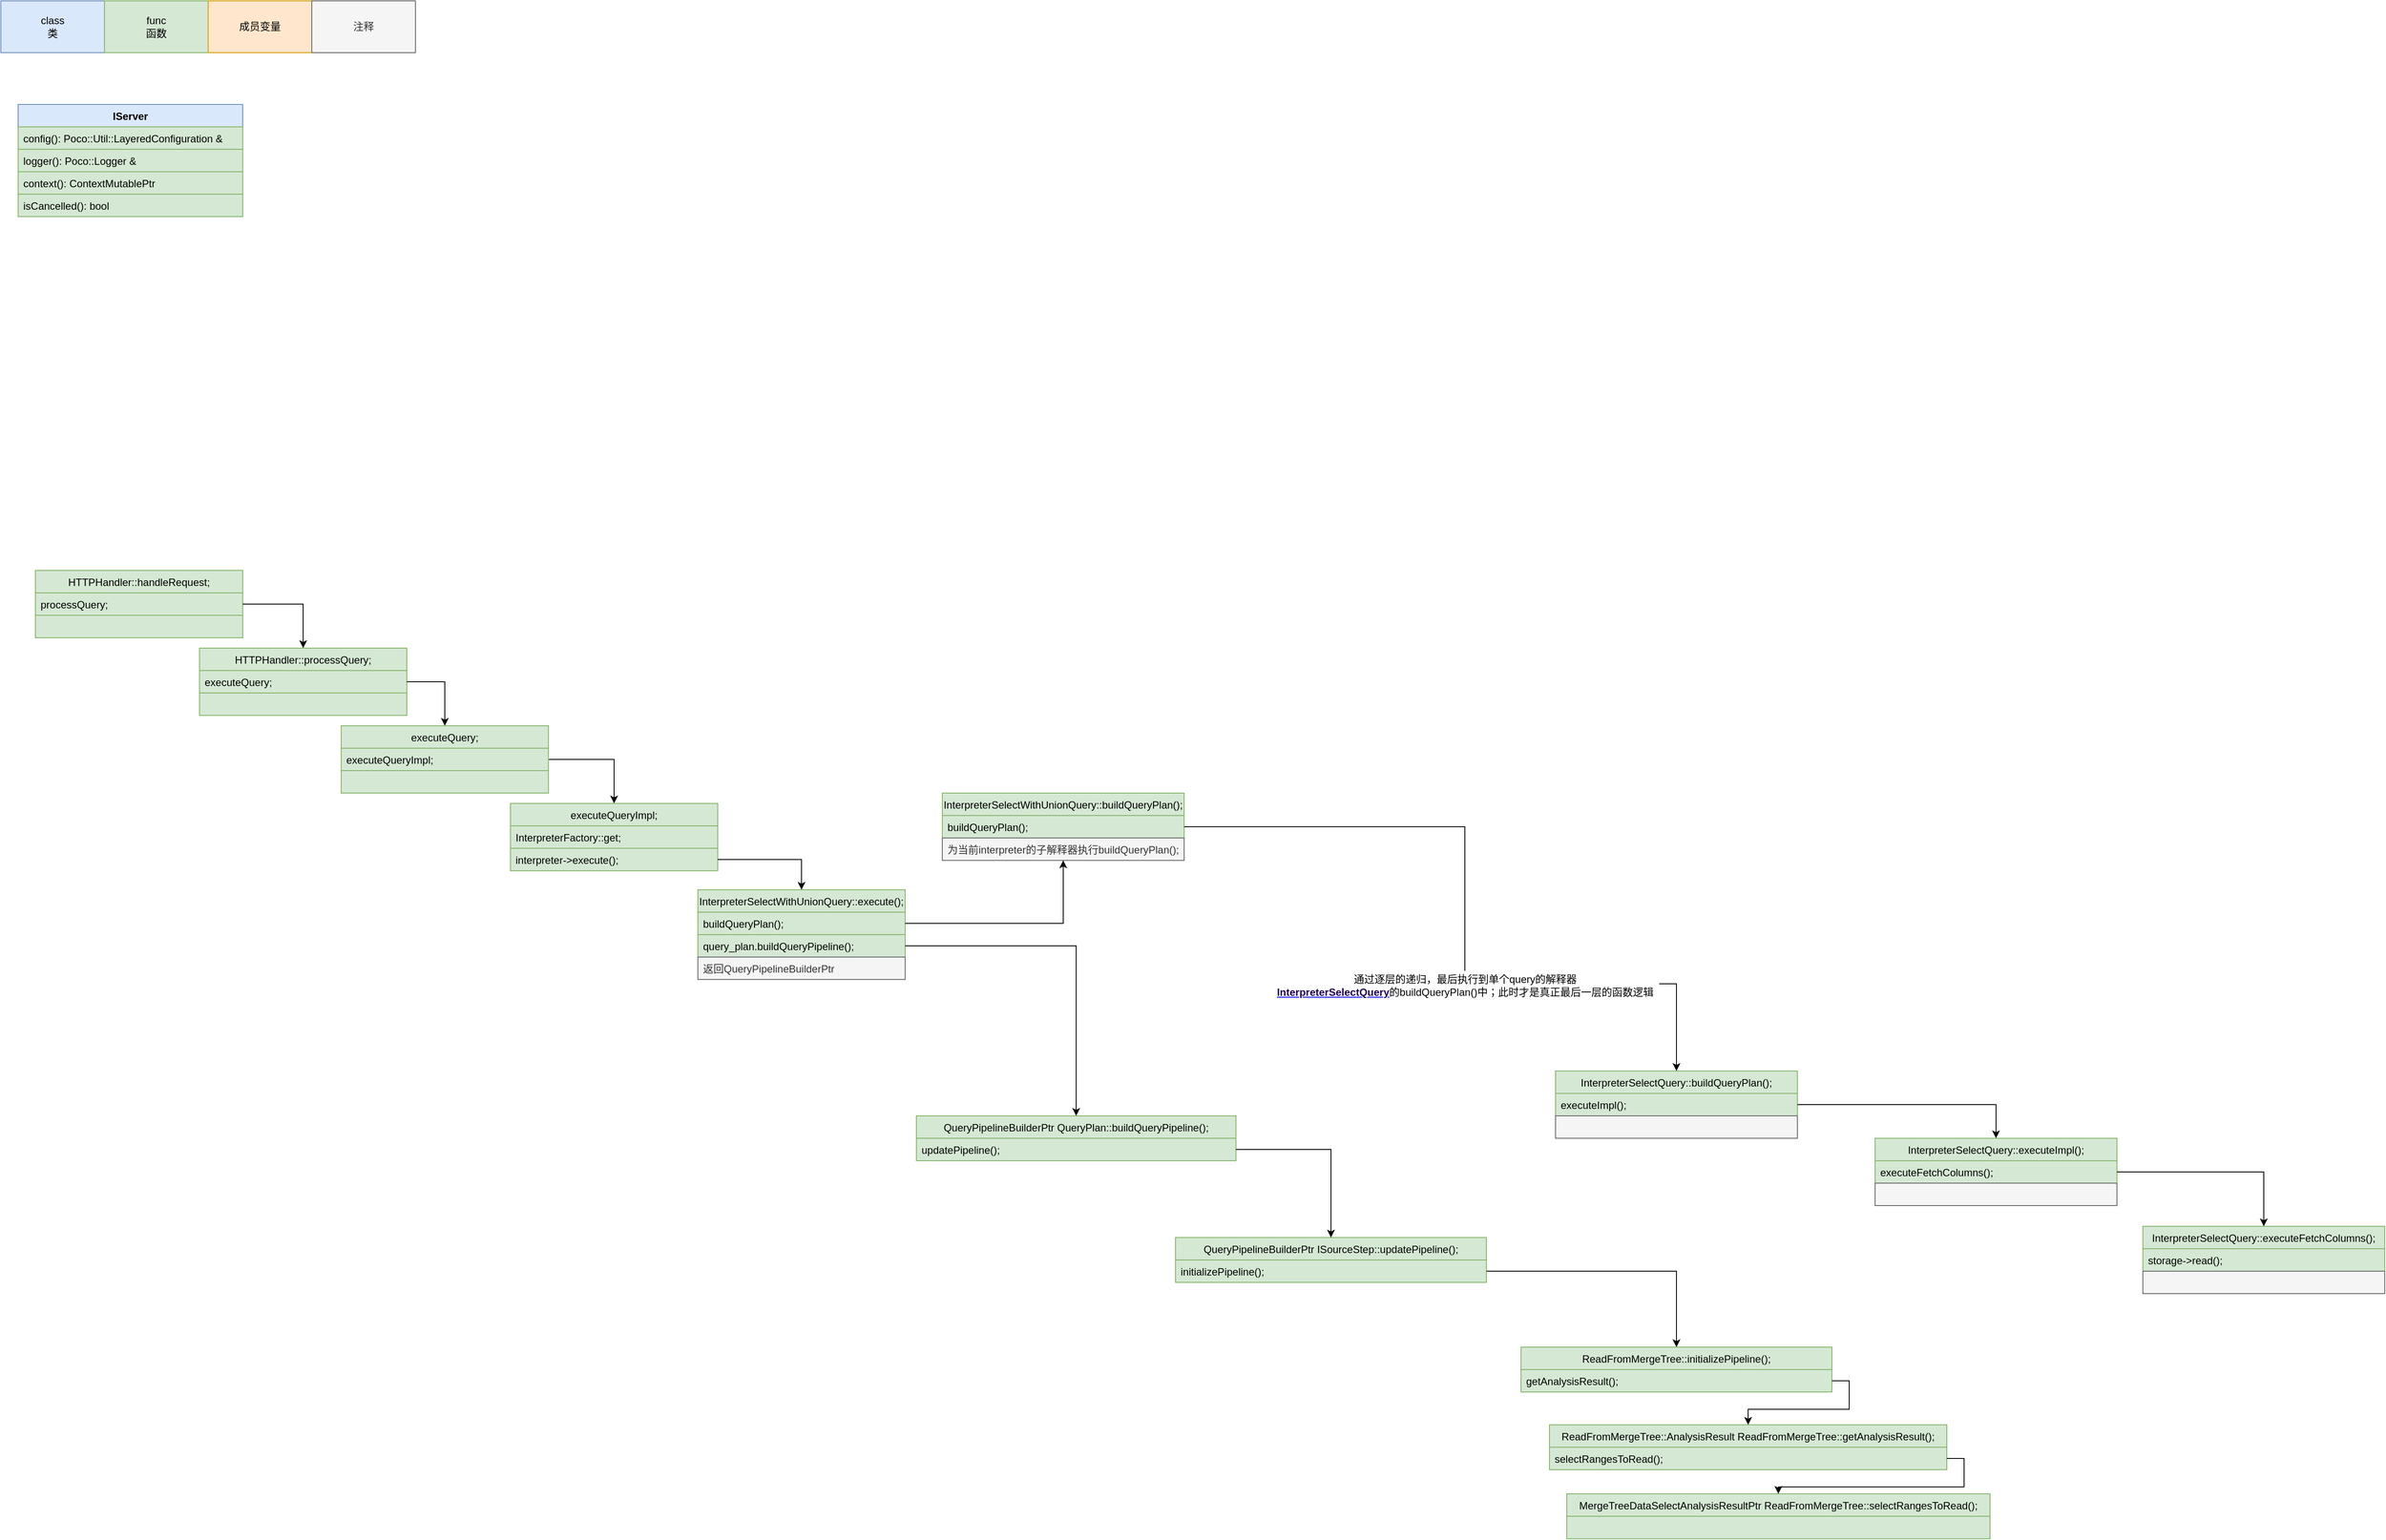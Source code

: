 <mxfile version="17.5.0" type="github">
  <diagram id="vCki3dOkEp2F7D4lTSnL" name="Page-1">
    <mxGraphModel dx="816" dy="488" grid="1" gridSize="10" guides="1" tooltips="1" connect="1" arrows="1" fold="1" page="1" pageScale="1" pageWidth="827" pageHeight="1169" math="0" shadow="0">
      <root>
        <mxCell id="0" />
        <mxCell id="1" parent="0" />
        <mxCell id="8Q8Z8_BPeuD27RYTu2Bx-2" value="class&lt;br&gt;类" style="rounded=0;whiteSpace=wrap;html=1;fillColor=#dae8fc;strokeColor=#6c8ebf;" parent="1" vertex="1">
          <mxGeometry x="20" y="20" width="120" height="60" as="geometry" />
        </mxCell>
        <mxCell id="8Q8Z8_BPeuD27RYTu2Bx-3" value="func&lt;br&gt;函数" style="rounded=0;whiteSpace=wrap;html=1;fillColor=#d5e8d4;strokeColor=#82b366;" parent="1" vertex="1">
          <mxGeometry x="140" y="20" width="120" height="60" as="geometry" />
        </mxCell>
        <mxCell id="8Q8Z8_BPeuD27RYTu2Bx-4" value="成员变量" style="rounded=0;whiteSpace=wrap;html=1;fillColor=#ffe6cc;strokeColor=#d79b00;" parent="1" vertex="1">
          <mxGeometry x="260" y="20" width="120" height="60" as="geometry" />
        </mxCell>
        <mxCell id="8Q8Z8_BPeuD27RYTu2Bx-6" value="IServer" style="swimlane;fontStyle=1;align=center;verticalAlign=top;childLayout=stackLayout;horizontal=1;startSize=26;horizontalStack=0;resizeParent=1;resizeParentMax=0;resizeLast=0;collapsible=1;marginBottom=0;fillColor=#dae8fc;strokeColor=#6c8ebf;" parent="1" vertex="1">
          <mxGeometry x="40" y="140" width="260" height="130" as="geometry">
            <mxRectangle x="30" y="170" width="70" height="26" as="alternateBounds" />
          </mxGeometry>
        </mxCell>
        <mxCell id="8Q8Z8_BPeuD27RYTu2Bx-7" value="config(): Poco::Util::LayeredConfiguration &amp;" style="text;strokeColor=#82b366;fillColor=#d5e8d4;align=left;verticalAlign=top;spacingLeft=4;spacingRight=4;overflow=hidden;rotatable=0;points=[[0,0.5],[1,0.5]];portConstraint=eastwest;" parent="8Q8Z8_BPeuD27RYTu2Bx-6" vertex="1">
          <mxGeometry y="26" width="260" height="26" as="geometry" />
        </mxCell>
        <mxCell id="8Q8Z8_BPeuD27RYTu2Bx-9" value="logger(): Poco::Logger &amp;" style="text;strokeColor=#82b366;fillColor=#d5e8d4;align=left;verticalAlign=top;spacingLeft=4;spacingRight=4;overflow=hidden;rotatable=0;points=[[0,0.5],[1,0.5]];portConstraint=eastwest;" parent="8Q8Z8_BPeuD27RYTu2Bx-6" vertex="1">
          <mxGeometry y="52" width="260" height="26" as="geometry" />
        </mxCell>
        <mxCell id="8Q8Z8_BPeuD27RYTu2Bx-19" value="context(): ContextMutablePtr&#xa;" style="text;strokeColor=#82b366;fillColor=#d5e8d4;align=left;verticalAlign=top;spacingLeft=4;spacingRight=4;overflow=hidden;rotatable=0;points=[[0,0.5],[1,0.5]];portConstraint=eastwest;" parent="8Q8Z8_BPeuD27RYTu2Bx-6" vertex="1">
          <mxGeometry y="78" width="260" height="26" as="geometry" />
        </mxCell>
        <mxCell id="8Q8Z8_BPeuD27RYTu2Bx-25" value="isCancelled(): bool" style="text;strokeColor=#82b366;fillColor=#d5e8d4;align=left;verticalAlign=top;spacingLeft=4;spacingRight=4;overflow=hidden;rotatable=0;points=[[0,0.5],[1,0.5]];portConstraint=eastwest;" parent="8Q8Z8_BPeuD27RYTu2Bx-6" vertex="1">
          <mxGeometry y="104" width="260" height="26" as="geometry" />
        </mxCell>
        <mxCell id="mzuSB-t-ZsfAMugbphQK-1" value="注释" style="rounded=0;whiteSpace=wrap;html=1;fillColor=#f5f5f5;fontColor=#333333;strokeColor=#666666;" parent="1" vertex="1">
          <mxGeometry x="380" y="20" width="120" height="60" as="geometry" />
        </mxCell>
        <mxCell id="mzuSB-t-ZsfAMugbphQK-2" value="HTTPHandler::handleRequest;" style="swimlane;fontStyle=0;childLayout=stackLayout;horizontal=1;startSize=26;fillColor=#d5e8d4;horizontalStack=0;resizeParent=1;resizeParentMax=0;resizeLast=0;collapsible=1;marginBottom=0;strokeColor=#82b366;" parent="1" vertex="1">
          <mxGeometry x="60" y="680" width="240" height="78" as="geometry" />
        </mxCell>
        <mxCell id="mzuSB-t-ZsfAMugbphQK-3" value="processQuery;" style="text;strokeColor=#82b366;fillColor=#d5e8d4;align=left;verticalAlign=top;spacingLeft=4;spacingRight=4;overflow=hidden;rotatable=0;points=[[0,0.5],[1,0.5]];portConstraint=eastwest;" parent="mzuSB-t-ZsfAMugbphQK-2" vertex="1">
          <mxGeometry y="26" width="240" height="26" as="geometry" />
        </mxCell>
        <mxCell id="mzuSB-t-ZsfAMugbphQK-4" value="" style="text;strokeColor=#82b366;fillColor=#d5e8d4;align=left;verticalAlign=top;spacingLeft=4;spacingRight=4;overflow=hidden;rotatable=0;points=[[0,0.5],[1,0.5]];portConstraint=eastwest;" parent="mzuSB-t-ZsfAMugbphQK-2" vertex="1">
          <mxGeometry y="52" width="240" height="26" as="geometry" />
        </mxCell>
        <mxCell id="mzuSB-t-ZsfAMugbphQK-5" value="HTTPHandler::processQuery;" style="swimlane;fontStyle=0;childLayout=stackLayout;horizontal=1;startSize=26;fillColor=#d5e8d4;horizontalStack=0;resizeParent=1;resizeParentMax=0;resizeLast=0;collapsible=1;marginBottom=0;strokeColor=#82b366;" parent="1" vertex="1">
          <mxGeometry x="250" y="770" width="240" height="78" as="geometry" />
        </mxCell>
        <mxCell id="mzuSB-t-ZsfAMugbphQK-6" value="executeQuery;" style="text;strokeColor=#82b366;fillColor=#d5e8d4;align=left;verticalAlign=top;spacingLeft=4;spacingRight=4;overflow=hidden;rotatable=0;points=[[0,0.5],[1,0.5]];portConstraint=eastwest;" parent="mzuSB-t-ZsfAMugbphQK-5" vertex="1">
          <mxGeometry y="26" width="240" height="26" as="geometry" />
        </mxCell>
        <mxCell id="mzuSB-t-ZsfAMugbphQK-7" value="" style="text;strokeColor=#82b366;fillColor=#d5e8d4;align=left;verticalAlign=top;spacingLeft=4;spacingRight=4;overflow=hidden;rotatable=0;points=[[0,0.5],[1,0.5]];portConstraint=eastwest;" parent="mzuSB-t-ZsfAMugbphQK-5" vertex="1">
          <mxGeometry y="52" width="240" height="26" as="geometry" />
        </mxCell>
        <mxCell id="mzuSB-t-ZsfAMugbphQK-8" style="edgeStyle=orthogonalEdgeStyle;rounded=0;orthogonalLoop=1;jettySize=auto;html=1;exitX=1;exitY=0.5;exitDx=0;exitDy=0;entryX=0.5;entryY=0;entryDx=0;entryDy=0;" parent="1" source="mzuSB-t-ZsfAMugbphQK-3" target="mzuSB-t-ZsfAMugbphQK-5" edge="1">
          <mxGeometry relative="1" as="geometry" />
        </mxCell>
        <mxCell id="mzuSB-t-ZsfAMugbphQK-16" style="edgeStyle=orthogonalEdgeStyle;rounded=0;orthogonalLoop=1;jettySize=auto;html=1;exitX=1;exitY=0.5;exitDx=0;exitDy=0;entryX=0.5;entryY=0;entryDx=0;entryDy=0;" parent="1" source="mzuSB-t-ZsfAMugbphQK-9" target="mzuSB-t-ZsfAMugbphQK-13" edge="1">
          <mxGeometry relative="1" as="geometry" />
        </mxCell>
        <mxCell id="mzuSB-t-ZsfAMugbphQK-9" value="executeQuery;" style="swimlane;fontStyle=0;childLayout=stackLayout;horizontal=1;startSize=26;fillColor=#d5e8d4;horizontalStack=0;resizeParent=1;resizeParentMax=0;resizeLast=0;collapsible=1;marginBottom=0;strokeColor=#82b366;" parent="1" vertex="1">
          <mxGeometry x="414" y="860" width="240" height="78" as="geometry" />
        </mxCell>
        <mxCell id="mzuSB-t-ZsfAMugbphQK-10" value="executeQueryImpl;" style="text;strokeColor=#82b366;fillColor=#d5e8d4;align=left;verticalAlign=top;spacingLeft=4;spacingRight=4;overflow=hidden;rotatable=0;points=[[0,0.5],[1,0.5]];portConstraint=eastwest;" parent="mzuSB-t-ZsfAMugbphQK-9" vertex="1">
          <mxGeometry y="26" width="240" height="26" as="geometry" />
        </mxCell>
        <mxCell id="mzuSB-t-ZsfAMugbphQK-11" value="" style="text;strokeColor=#82b366;fillColor=#d5e8d4;align=left;verticalAlign=top;spacingLeft=4;spacingRight=4;overflow=hidden;rotatable=0;points=[[0,0.5],[1,0.5]];portConstraint=eastwest;" parent="mzuSB-t-ZsfAMugbphQK-9" vertex="1">
          <mxGeometry y="52" width="240" height="26" as="geometry" />
        </mxCell>
        <mxCell id="mzuSB-t-ZsfAMugbphQK-12" style="edgeStyle=orthogonalEdgeStyle;rounded=0;orthogonalLoop=1;jettySize=auto;html=1;exitX=1;exitY=0.5;exitDx=0;exitDy=0;" parent="1" source="mzuSB-t-ZsfAMugbphQK-6" target="mzuSB-t-ZsfAMugbphQK-9" edge="1">
          <mxGeometry relative="1" as="geometry" />
        </mxCell>
        <mxCell id="mzuSB-t-ZsfAMugbphQK-13" value="executeQueryImpl;" style="swimlane;fontStyle=0;childLayout=stackLayout;horizontal=1;startSize=26;fillColor=#d5e8d4;horizontalStack=0;resizeParent=1;resizeParentMax=0;resizeLast=0;collapsible=1;marginBottom=0;strokeColor=#82b366;" parent="1" vertex="1">
          <mxGeometry x="610" y="950" width="240" height="78" as="geometry" />
        </mxCell>
        <mxCell id="mzuSB-t-ZsfAMugbphQK-14" value="InterpreterFactory::get;" style="text;strokeColor=#82b366;fillColor=#d5e8d4;align=left;verticalAlign=top;spacingLeft=4;spacingRight=4;overflow=hidden;rotatable=0;points=[[0,0.5],[1,0.5]];portConstraint=eastwest;" parent="mzuSB-t-ZsfAMugbphQK-13" vertex="1">
          <mxGeometry y="26" width="240" height="26" as="geometry" />
        </mxCell>
        <mxCell id="mzuSB-t-ZsfAMugbphQK-15" value="interpreter-&gt;execute();" style="text;strokeColor=#82b366;fillColor=#d5e8d4;align=left;verticalAlign=top;spacingLeft=4;spacingRight=4;overflow=hidden;rotatable=0;points=[[0,0.5],[1,0.5]];portConstraint=eastwest;" parent="mzuSB-t-ZsfAMugbphQK-13" vertex="1">
          <mxGeometry y="52" width="240" height="26" as="geometry" />
        </mxCell>
        <mxCell id="mzuSB-t-ZsfAMugbphQK-17" value="InterpreterSelectWithUnionQuery::execute();" style="swimlane;fontStyle=0;childLayout=stackLayout;horizontal=1;startSize=26;fillColor=#d5e8d4;horizontalStack=0;resizeParent=1;resizeParentMax=0;resizeLast=0;collapsible=1;marginBottom=0;strokeColor=#82b366;" parent="1" vertex="1">
          <mxGeometry x="827" y="1050" width="240" height="104" as="geometry" />
        </mxCell>
        <mxCell id="mzuSB-t-ZsfAMugbphQK-18" value="buildQueryPlan();" style="text;strokeColor=#82b366;fillColor=#d5e8d4;align=left;verticalAlign=top;spacingLeft=4;spacingRight=4;overflow=hidden;rotatable=0;points=[[0,0.5],[1,0.5]];portConstraint=eastwest;" parent="mzuSB-t-ZsfAMugbphQK-17" vertex="1">
          <mxGeometry y="26" width="240" height="26" as="geometry" />
        </mxCell>
        <mxCell id="mzuSB-t-ZsfAMugbphQK-19" value="query_plan.buildQueryPipeline();" style="text;strokeColor=#82b366;fillColor=#d5e8d4;align=left;verticalAlign=top;spacingLeft=4;spacingRight=4;overflow=hidden;rotatable=0;points=[[0,0.5],[1,0.5]];portConstraint=eastwest;" parent="mzuSB-t-ZsfAMugbphQK-17" vertex="1">
          <mxGeometry y="52" width="240" height="26" as="geometry" />
        </mxCell>
        <mxCell id="MUGUbLn9Fx5GaKT6HMRE-9" value="返回QueryPipelineBuilderPtr" style="text;strokeColor=#666666;fillColor=#f5f5f5;align=left;verticalAlign=top;spacingLeft=4;spacingRight=4;overflow=hidden;rotatable=0;points=[[0,0.5],[1,0.5]];portConstraint=eastwest;fontColor=#333333;" vertex="1" parent="mzuSB-t-ZsfAMugbphQK-17">
          <mxGeometry y="78" width="240" height="26" as="geometry" />
        </mxCell>
        <mxCell id="mzuSB-t-ZsfAMugbphQK-20" style="edgeStyle=orthogonalEdgeStyle;rounded=0;orthogonalLoop=1;jettySize=auto;html=1;exitX=1;exitY=0.5;exitDx=0;exitDy=0;" parent="1" source="mzuSB-t-ZsfAMugbphQK-15" target="mzuSB-t-ZsfAMugbphQK-17" edge="1">
          <mxGeometry relative="1" as="geometry" />
        </mxCell>
        <mxCell id="mzuSB-t-ZsfAMugbphQK-21" value="InterpreterSelectWithUnionQuery::buildQueryPlan();" style="swimlane;fontStyle=0;childLayout=stackLayout;horizontal=1;startSize=26;fillColor=#d5e8d4;horizontalStack=0;resizeParent=1;resizeParentMax=0;resizeLast=0;collapsible=1;marginBottom=0;strokeColor=#82b366;" parent="1" vertex="1">
          <mxGeometry x="1110" y="938" width="280" height="78" as="geometry" />
        </mxCell>
        <mxCell id="mzuSB-t-ZsfAMugbphQK-22" value="buildQueryPlan();" style="text;strokeColor=#82b366;fillColor=#d5e8d4;align=left;verticalAlign=top;spacingLeft=4;spacingRight=4;overflow=hidden;rotatable=0;points=[[0,0.5],[1,0.5]];portConstraint=eastwest;" parent="mzuSB-t-ZsfAMugbphQK-21" vertex="1">
          <mxGeometry y="26" width="280" height="26" as="geometry" />
        </mxCell>
        <mxCell id="mzuSB-t-ZsfAMugbphQK-25" value="为当前interpreter的子解释器执行buildQueryPlan();" style="text;strokeColor=#666666;fillColor=#f5f5f5;align=left;verticalAlign=top;spacingLeft=4;spacingRight=4;overflow=hidden;rotatable=0;points=[[0,0.5],[1,0.5]];portConstraint=eastwest;fontColor=#333333;" parent="mzuSB-t-ZsfAMugbphQK-21" vertex="1">
          <mxGeometry y="52" width="280" height="26" as="geometry" />
        </mxCell>
        <mxCell id="mzuSB-t-ZsfAMugbphQK-24" style="edgeStyle=orthogonalEdgeStyle;rounded=0;orthogonalLoop=1;jettySize=auto;html=1;exitX=1;exitY=0.5;exitDx=0;exitDy=0;" parent="1" source="mzuSB-t-ZsfAMugbphQK-18" target="mzuSB-t-ZsfAMugbphQK-21" edge="1">
          <mxGeometry relative="1" as="geometry" />
        </mxCell>
        <mxCell id="mzuSB-t-ZsfAMugbphQK-26" value="InterpreterSelectQuery::buildQueryPlan();" style="swimlane;fontStyle=0;childLayout=stackLayout;horizontal=1;startSize=26;fillColor=#d5e8d4;horizontalStack=0;resizeParent=1;resizeParentMax=0;resizeLast=0;collapsible=1;marginBottom=0;strokeColor=#82b366;" parent="1" vertex="1">
          <mxGeometry x="1820" y="1260" width="280" height="78" as="geometry" />
        </mxCell>
        <mxCell id="mzuSB-t-ZsfAMugbphQK-27" value="executeImpl();" style="text;strokeColor=#82b366;fillColor=#d5e8d4;align=left;verticalAlign=top;spacingLeft=4;spacingRight=4;overflow=hidden;rotatable=0;points=[[0,0.5],[1,0.5]];portConstraint=eastwest;" parent="mzuSB-t-ZsfAMugbphQK-26" vertex="1">
          <mxGeometry y="26" width="280" height="26" as="geometry" />
        </mxCell>
        <mxCell id="mzuSB-t-ZsfAMugbphQK-28" value="" style="text;strokeColor=#666666;fillColor=#f5f5f5;align=left;verticalAlign=top;spacingLeft=4;spacingRight=4;overflow=hidden;rotatable=0;points=[[0,0.5],[1,0.5]];portConstraint=eastwest;fontColor=#333333;" parent="mzuSB-t-ZsfAMugbphQK-26" vertex="1">
          <mxGeometry y="52" width="280" height="26" as="geometry" />
        </mxCell>
        <mxCell id="mzuSB-t-ZsfAMugbphQK-29" style="edgeStyle=orthogonalEdgeStyle;rounded=0;orthogonalLoop=1;jettySize=auto;html=1;exitX=1;exitY=0.5;exitDx=0;exitDy=0;startArrow=none;" parent="1" source="mzuSB-t-ZsfAMugbphQK-30" target="mzuSB-t-ZsfAMugbphQK-26" edge="1">
          <mxGeometry relative="1" as="geometry" />
        </mxCell>
        <mxCell id="mzuSB-t-ZsfAMugbphQK-30" value="通过逐层的递归，最后执行到单个query的解释器&lt;span style=&quot;font-family: , &amp;#34;consolas&amp;#34; , &amp;#34;liberation mono&amp;#34; , &amp;#34;menlo&amp;#34; , monospace ; font-size: medium ; background-color: rgb(255 , 255 , 255)&quot;&gt; &lt;br&gt;&lt;/span&gt;&lt;a href=&quot;https://clickhouse.com/codebrowser/ClickHouse/src/Interpreters/InterpreterSelectQuery.cpp.html#_ZN2DB22InterpreterSelectQueryC1ERKNSt3__110shared_ptrINS_4IASTEEENS2_IKNS_7ContextEEERKNS_18SelectQueryOptionsERKNS1_6vectorINS1_12basic_stringIcNS1_13939948&quot; style=&quot;border: none ; font-family: , &amp;#34;consolas&amp;#34; , &amp;#34;liberation mono&amp;#34; , &amp;#34;menlo&amp;#34; , monospace&quot;&gt;&lt;dfn class=&quot;decl fn&quot; id=&quot;_ZN2DB22InterpreterSelectQueryC1ERKNSt3__110shared_ptrINS_4IASTEEENS2_IKNS_7ContextEEERKNS_18SelectQueryOptionsERKNS1_6vectorINS1_12basic_stringIcNS1_13939948&quot; style=&quot;font-style: normal ; color: rgb(34 , 0 , 85) ; font-weight: bold&quot;&gt;InterpreterSelectQuery&lt;/dfn&gt;&lt;/a&gt;的buildQueryPlan()中；此时才是真正最后一层的函数逻辑" style="text;html=1;align=center;verticalAlign=middle;resizable=0;points=[];autosize=1;strokeColor=none;fillColor=none;" parent="1" vertex="1">
          <mxGeometry x="1490" y="1144" width="450" height="30" as="geometry" />
        </mxCell>
        <mxCell id="mzuSB-t-ZsfAMugbphQK-31" value="" style="edgeStyle=orthogonalEdgeStyle;rounded=0;orthogonalLoop=1;jettySize=auto;html=1;exitX=1;exitY=0.5;exitDx=0;exitDy=0;endArrow=none;" parent="1" source="mzuSB-t-ZsfAMugbphQK-22" target="mzuSB-t-ZsfAMugbphQK-30" edge="1">
          <mxGeometry relative="1" as="geometry">
            <mxPoint x="1450" y="1159" as="sourcePoint" />
            <mxPoint x="1580" y="1160" as="targetPoint" />
          </mxGeometry>
        </mxCell>
        <mxCell id="MUGUbLn9Fx5GaKT6HMRE-1" value="InterpreterSelectQuery::executeImpl();" style="swimlane;fontStyle=0;childLayout=stackLayout;horizontal=1;startSize=26;fillColor=#d5e8d4;horizontalStack=0;resizeParent=1;resizeParentMax=0;resizeLast=0;collapsible=1;marginBottom=0;strokeColor=#82b366;" vertex="1" parent="1">
          <mxGeometry x="2190" y="1338" width="280" height="78" as="geometry" />
        </mxCell>
        <mxCell id="MUGUbLn9Fx5GaKT6HMRE-2" value="executeFetchColumns();" style="text;strokeColor=#82b366;fillColor=#d5e8d4;align=left;verticalAlign=top;spacingLeft=4;spacingRight=4;overflow=hidden;rotatable=0;points=[[0,0.5],[1,0.5]];portConstraint=eastwest;" vertex="1" parent="MUGUbLn9Fx5GaKT6HMRE-1">
          <mxGeometry y="26" width="280" height="26" as="geometry" />
        </mxCell>
        <mxCell id="MUGUbLn9Fx5GaKT6HMRE-3" value="" style="text;strokeColor=#666666;fillColor=#f5f5f5;align=left;verticalAlign=top;spacingLeft=4;spacingRight=4;overflow=hidden;rotatable=0;points=[[0,0.5],[1,0.5]];portConstraint=eastwest;fontColor=#333333;" vertex="1" parent="MUGUbLn9Fx5GaKT6HMRE-1">
          <mxGeometry y="52" width="280" height="26" as="geometry" />
        </mxCell>
        <mxCell id="MUGUbLn9Fx5GaKT6HMRE-4" style="edgeStyle=orthogonalEdgeStyle;rounded=0;orthogonalLoop=1;jettySize=auto;html=1;exitX=1;exitY=0.5;exitDx=0;exitDy=0;entryX=0.5;entryY=0;entryDx=0;entryDy=0;" edge="1" parent="1" source="mzuSB-t-ZsfAMugbphQK-27" target="MUGUbLn9Fx5GaKT6HMRE-1">
          <mxGeometry relative="1" as="geometry" />
        </mxCell>
        <mxCell id="MUGUbLn9Fx5GaKT6HMRE-5" value="InterpreterSelectQuery::executeFetchColumns();" style="swimlane;fontStyle=0;childLayout=stackLayout;horizontal=1;startSize=26;fillColor=#d5e8d4;horizontalStack=0;resizeParent=1;resizeParentMax=0;resizeLast=0;collapsible=1;marginBottom=0;strokeColor=#82b366;" vertex="1" parent="1">
          <mxGeometry x="2500" y="1440" width="280" height="78" as="geometry" />
        </mxCell>
        <mxCell id="MUGUbLn9Fx5GaKT6HMRE-6" value="storage-&gt;read();" style="text;strokeColor=#82b366;fillColor=#d5e8d4;align=left;verticalAlign=top;spacingLeft=4;spacingRight=4;overflow=hidden;rotatable=0;points=[[0,0.5],[1,0.5]];portConstraint=eastwest;" vertex="1" parent="MUGUbLn9Fx5GaKT6HMRE-5">
          <mxGeometry y="26" width="280" height="26" as="geometry" />
        </mxCell>
        <mxCell id="MUGUbLn9Fx5GaKT6HMRE-7" value="" style="text;strokeColor=#666666;fillColor=#f5f5f5;align=left;verticalAlign=top;spacingLeft=4;spacingRight=4;overflow=hidden;rotatable=0;points=[[0,0.5],[1,0.5]];portConstraint=eastwest;fontColor=#333333;" vertex="1" parent="MUGUbLn9Fx5GaKT6HMRE-5">
          <mxGeometry y="52" width="280" height="26" as="geometry" />
        </mxCell>
        <mxCell id="MUGUbLn9Fx5GaKT6HMRE-8" style="edgeStyle=orthogonalEdgeStyle;rounded=0;orthogonalLoop=1;jettySize=auto;html=1;exitX=1;exitY=0.5;exitDx=0;exitDy=0;" edge="1" parent="1" source="MUGUbLn9Fx5GaKT6HMRE-2" target="MUGUbLn9Fx5GaKT6HMRE-5">
          <mxGeometry relative="1" as="geometry" />
        </mxCell>
        <mxCell id="MUGUbLn9Fx5GaKT6HMRE-10" value="QueryPipelineBuilderPtr QueryPlan::buildQueryPipeline();" style="swimlane;fontStyle=0;childLayout=stackLayout;horizontal=1;startSize=26;fillColor=#d5e8d4;horizontalStack=0;resizeParent=1;resizeParentMax=0;resizeLast=0;collapsible=1;marginBottom=0;strokeColor=#82b366;" vertex="1" parent="1">
          <mxGeometry x="1080" y="1312" width="370" height="52" as="geometry" />
        </mxCell>
        <mxCell id="MUGUbLn9Fx5GaKT6HMRE-11" value="updatePipeline();" style="text;strokeColor=#82b366;fillColor=#d5e8d4;align=left;verticalAlign=top;spacingLeft=4;spacingRight=4;overflow=hidden;rotatable=0;points=[[0,0.5],[1,0.5]];portConstraint=eastwest;" vertex="1" parent="MUGUbLn9Fx5GaKT6HMRE-10">
          <mxGeometry y="26" width="370" height="26" as="geometry" />
        </mxCell>
        <mxCell id="MUGUbLn9Fx5GaKT6HMRE-14" style="edgeStyle=orthogonalEdgeStyle;rounded=0;orthogonalLoop=1;jettySize=auto;html=1;exitX=1;exitY=0.5;exitDx=0;exitDy=0;entryX=0.5;entryY=0;entryDx=0;entryDy=0;" edge="1" parent="1" source="mzuSB-t-ZsfAMugbphQK-19" target="MUGUbLn9Fx5GaKT6HMRE-10">
          <mxGeometry relative="1" as="geometry" />
        </mxCell>
        <mxCell id="MUGUbLn9Fx5GaKT6HMRE-17" value="QueryPipelineBuilderPtr ISourceStep::updatePipeline();" style="swimlane;fontStyle=0;childLayout=stackLayout;horizontal=1;startSize=26;fillColor=#d5e8d4;horizontalStack=0;resizeParent=1;resizeParentMax=0;resizeLast=0;collapsible=1;marginBottom=0;strokeColor=#82b366;" vertex="1" parent="1">
          <mxGeometry x="1380" y="1453" width="360" height="52" as="geometry" />
        </mxCell>
        <mxCell id="MUGUbLn9Fx5GaKT6HMRE-18" value="initializePipeline();" style="text;strokeColor=#82b366;fillColor=#d5e8d4;align=left;verticalAlign=top;spacingLeft=4;spacingRight=4;overflow=hidden;rotatable=0;points=[[0,0.5],[1,0.5]];portConstraint=eastwest;" vertex="1" parent="MUGUbLn9Fx5GaKT6HMRE-17">
          <mxGeometry y="26" width="360" height="26" as="geometry" />
        </mxCell>
        <mxCell id="MUGUbLn9Fx5GaKT6HMRE-19" style="edgeStyle=orthogonalEdgeStyle;rounded=0;orthogonalLoop=1;jettySize=auto;html=1;exitX=1;exitY=0.5;exitDx=0;exitDy=0;" edge="1" parent="1" source="MUGUbLn9Fx5GaKT6HMRE-11" target="MUGUbLn9Fx5GaKT6HMRE-17">
          <mxGeometry relative="1" as="geometry" />
        </mxCell>
        <mxCell id="MUGUbLn9Fx5GaKT6HMRE-20" value="ReadFromMergeTree::initializePipeline();" style="swimlane;fontStyle=0;childLayout=stackLayout;horizontal=1;startSize=26;fillColor=#d5e8d4;horizontalStack=0;resizeParent=1;resizeParentMax=0;resizeLast=0;collapsible=1;marginBottom=0;strokeColor=#82b366;" vertex="1" parent="1">
          <mxGeometry x="1780" y="1580" width="360" height="52" as="geometry" />
        </mxCell>
        <mxCell id="MUGUbLn9Fx5GaKT6HMRE-21" value="getAnalysisResult();" style="text;strokeColor=#82b366;fillColor=#d5e8d4;align=left;verticalAlign=top;spacingLeft=4;spacingRight=4;overflow=hidden;rotatable=0;points=[[0,0.5],[1,0.5]];portConstraint=eastwest;" vertex="1" parent="MUGUbLn9Fx5GaKT6HMRE-20">
          <mxGeometry y="26" width="360" height="26" as="geometry" />
        </mxCell>
        <mxCell id="MUGUbLn9Fx5GaKT6HMRE-22" style="edgeStyle=orthogonalEdgeStyle;rounded=0;orthogonalLoop=1;jettySize=auto;html=1;exitX=1;exitY=0.5;exitDx=0;exitDy=0;" edge="1" parent="1" source="MUGUbLn9Fx5GaKT6HMRE-18" target="MUGUbLn9Fx5GaKT6HMRE-20">
          <mxGeometry relative="1" as="geometry" />
        </mxCell>
        <mxCell id="MUGUbLn9Fx5GaKT6HMRE-23" value="ReadFromMergeTree::AnalysisResult ReadFromMergeTree::getAnalysisResult();" style="swimlane;fontStyle=0;childLayout=stackLayout;horizontal=1;startSize=26;fillColor=#d5e8d4;horizontalStack=0;resizeParent=1;resizeParentMax=0;resizeLast=0;collapsible=1;marginBottom=0;strokeColor=#82b366;" vertex="1" parent="1">
          <mxGeometry x="1813" y="1670" width="460" height="52" as="geometry" />
        </mxCell>
        <mxCell id="MUGUbLn9Fx5GaKT6HMRE-24" value="selectRangesToRead();" style="text;strokeColor=#82b366;fillColor=#d5e8d4;align=left;verticalAlign=top;spacingLeft=4;spacingRight=4;overflow=hidden;rotatable=0;points=[[0,0.5],[1,0.5]];portConstraint=eastwest;" vertex="1" parent="MUGUbLn9Fx5GaKT6HMRE-23">
          <mxGeometry y="26" width="460" height="26" as="geometry" />
        </mxCell>
        <mxCell id="MUGUbLn9Fx5GaKT6HMRE-25" value="MergeTreeDataSelectAnalysisResultPtr ReadFromMergeTree::selectRangesToRead();" style="swimlane;fontStyle=0;childLayout=stackLayout;horizontal=1;startSize=26;fillColor=#d5e8d4;horizontalStack=0;resizeParent=1;resizeParentMax=0;resizeLast=0;collapsible=1;marginBottom=0;strokeColor=#82b366;" vertex="1" parent="1">
          <mxGeometry x="1833" y="1750" width="490" height="52" as="geometry" />
        </mxCell>
        <mxCell id="MUGUbLn9Fx5GaKT6HMRE-26" value="" style="text;strokeColor=#82b366;fillColor=#d5e8d4;align=left;verticalAlign=top;spacingLeft=4;spacingRight=4;overflow=hidden;rotatable=0;points=[[0,0.5],[1,0.5]];portConstraint=eastwest;" vertex="1" parent="MUGUbLn9Fx5GaKT6HMRE-25">
          <mxGeometry y="26" width="490" height="26" as="geometry" />
        </mxCell>
        <mxCell id="MUGUbLn9Fx5GaKT6HMRE-27" style="edgeStyle=orthogonalEdgeStyle;rounded=0;orthogonalLoop=1;jettySize=auto;html=1;exitX=1;exitY=0.5;exitDx=0;exitDy=0;" edge="1" parent="1" source="MUGUbLn9Fx5GaKT6HMRE-21" target="MUGUbLn9Fx5GaKT6HMRE-23">
          <mxGeometry relative="1" as="geometry" />
        </mxCell>
        <mxCell id="MUGUbLn9Fx5GaKT6HMRE-28" style="edgeStyle=orthogonalEdgeStyle;rounded=0;orthogonalLoop=1;jettySize=auto;html=1;exitX=1;exitY=0.5;exitDx=0;exitDy=0;" edge="1" parent="1" source="MUGUbLn9Fx5GaKT6HMRE-24" target="MUGUbLn9Fx5GaKT6HMRE-25">
          <mxGeometry relative="1" as="geometry" />
        </mxCell>
      </root>
    </mxGraphModel>
  </diagram>
</mxfile>
